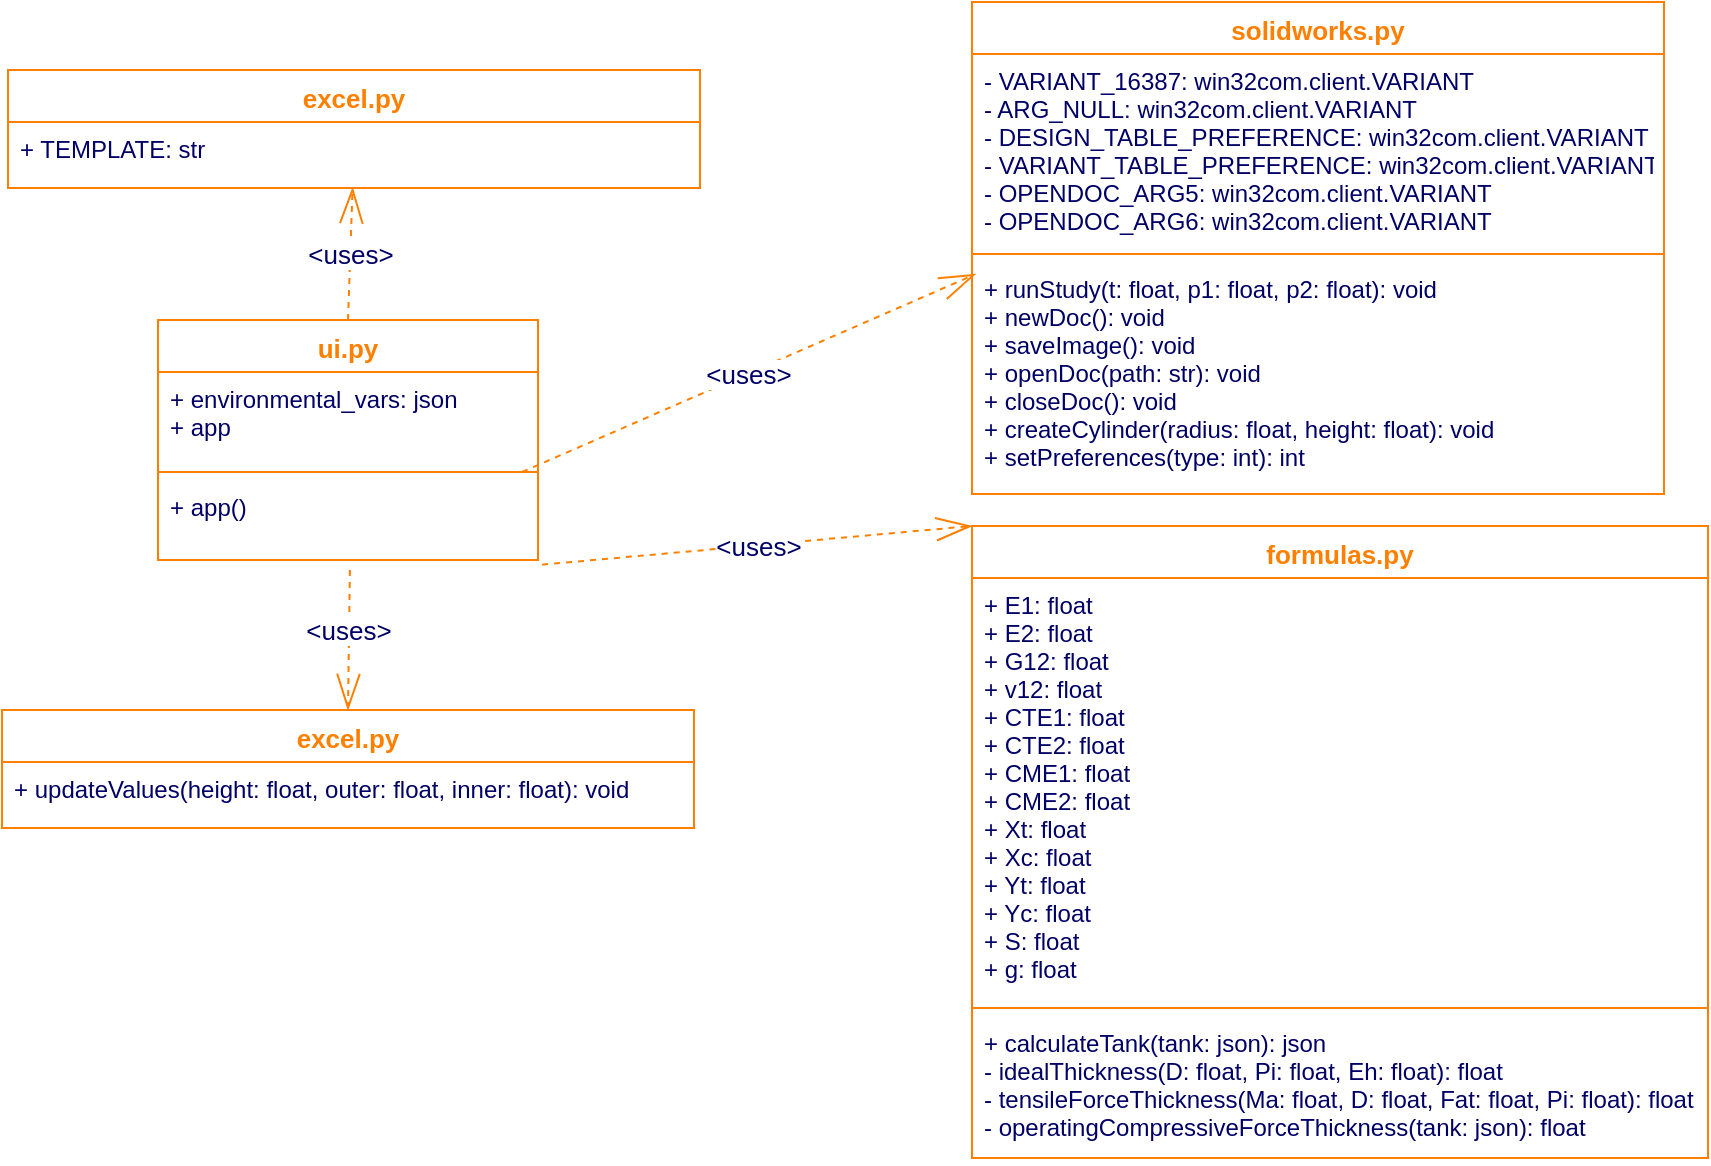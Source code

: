 <mxfile version="20.5.1" type="device"><diagram id="e50d5a8b-f89a-59a1-6115-5f8c8060d788" name="Page-1"><mxGraphModel dx="2062" dy="1162" grid="0" gridSize="10" guides="1" tooltips="1" connect="1" arrows="1" fold="1" page="1" pageScale="1" pageWidth="1169" pageHeight="827" math="0" shadow="0"><root><mxCell id="0"/><mxCell id="1" parent="0"/><mxCell id="41fe28ffb9dbdb2c-10" value="1..1" style="text;html=1;resizable=0;points=[];autosize=1;align=left;verticalAlign=top;spacingTop=-4;fontSize=13;fontColor=#000066;" parent="1" vertex="1"><mxGeometry x="250" y="225" width="40" height="20" as="geometry"/></mxCell><mxCell id="41fe28ffb9dbdb2c-22" value="ui.py" style="swimlane;fontStyle=1;align=center;verticalAlign=top;childLayout=stackLayout;horizontal=1;startSize=26;horizontalStack=0;resizeParent=1;resizeParentMax=0;resizeLast=0;collapsible=1;marginBottom=0;swimlaneFillColor=#ffffff;strokeColor=#FF8000;strokeWidth=1;fillColor=none;fontSize=13;fontColor=#FF8000;" parent="1" vertex="1"><mxGeometry x="238" y="175" width="190" height="120" as="geometry"/></mxCell><mxCell id="41fe28ffb9dbdb2c-23" value="+ environmental_vars: json&#10;+ app" style="text;strokeColor=none;fillColor=none;align=left;verticalAlign=top;spacingLeft=4;spacingRight=4;overflow=hidden;rotatable=0;points=[[0,0.5],[1,0.5]];portConstraint=eastwest;fontColor=#000066;" parent="41fe28ffb9dbdb2c-22" vertex="1"><mxGeometry y="26" width="190" height="46" as="geometry"/></mxCell><mxCell id="41fe28ffb9dbdb2c-24" value="" style="line;strokeWidth=1;fillColor=none;align=left;verticalAlign=middle;spacingTop=-1;spacingLeft=3;spacingRight=3;rotatable=0;labelPosition=right;points=[];portConstraint=eastwest;fontColor=#000066;strokeColor=#FF8000;" parent="41fe28ffb9dbdb2c-22" vertex="1"><mxGeometry y="72" width="190" height="8" as="geometry"/></mxCell><mxCell id="41fe28ffb9dbdb2c-25" value="+ app()" style="text;strokeColor=none;fillColor=none;align=left;verticalAlign=top;spacingLeft=4;spacingRight=4;overflow=hidden;rotatable=0;points=[[0,0.5],[1,0.5]];portConstraint=eastwest;fontColor=#000066;" parent="41fe28ffb9dbdb2c-22" vertex="1"><mxGeometry y="80" width="190" height="40" as="geometry"/></mxCell><mxCell id="41fe28ffb9dbdb2c-26" value="solidworks.py" style="swimlane;fontStyle=1;align=center;verticalAlign=top;childLayout=stackLayout;horizontal=1;startSize=26;horizontalStack=0;resizeParent=1;resizeParentMax=0;resizeLast=0;collapsible=1;marginBottom=0;swimlaneFillColor=#ffffff;strokeColor=#FF8000;strokeWidth=1;fillColor=none;fontSize=13;fontColor=#FF8000;" parent="1" vertex="1"><mxGeometry x="645" y="16" width="346" height="246" as="geometry"/></mxCell><mxCell id="41fe28ffb9dbdb2c-27" value="- VARIANT_16387: win32com.client.VARIANT&#10;- ARG_NULL: win32com.client.VARIANT&#10;- DESIGN_TABLE_PREFERENCE: win32com.client.VARIANT&#10;- VARIANT_TABLE_PREFERENCE: win32com.client.VARIANT&#10;- OPENDOC_ARG5: win32com.client.VARIANT&#10;- OPENDOC_ARG6: win32com.client.VARIANT" style="text;strokeColor=none;fillColor=none;align=left;verticalAlign=top;spacingLeft=4;spacingRight=4;overflow=hidden;rotatable=0;points=[[0,0.5],[1,0.5]];portConstraint=eastwest;fontColor=#000066;" parent="41fe28ffb9dbdb2c-26" vertex="1"><mxGeometry y="26" width="346" height="96" as="geometry"/></mxCell><mxCell id="41fe28ffb9dbdb2c-28" value="" style="line;strokeWidth=1;fillColor=none;align=left;verticalAlign=middle;spacingTop=-1;spacingLeft=3;spacingRight=3;rotatable=0;labelPosition=right;points=[];portConstraint=eastwest;fontColor=#000066;strokeColor=#FF8000;" parent="41fe28ffb9dbdb2c-26" vertex="1"><mxGeometry y="122" width="346" height="8" as="geometry"/></mxCell><mxCell id="41fe28ffb9dbdb2c-29" value="+ runStudy(t: float, p1: float, p2: float): void&#10;+ newDoc(): void&#10;+ saveImage(): void&#10;+ openDoc(path: str): void&#10;+ closeDoc(): void&#10;+ createCylinder(radius: float, height: float): void&#10;+ setPreferences(type: int): int" style="text;strokeColor=none;fillColor=none;align=left;verticalAlign=top;spacingLeft=4;spacingRight=4;overflow=hidden;rotatable=0;points=[[0,0.5],[1,0.5]];portConstraint=eastwest;fontColor=#000066;" parent="41fe28ffb9dbdb2c-26" vertex="1"><mxGeometry y="130" width="346" height="116" as="geometry"/></mxCell><mxCell id="41fe28ffb9dbdb2c-42" value="&amp;lt;uses&amp;gt;" style="endArrow=openThin;endFill=0;endSize=16;html=1;strokeColor=#FF8000;fontSize=13;fontColor=#000066;exitX=0.958;exitY=0.5;exitPerimeter=0;entryX=0.005;entryY=1.147;entryPerimeter=0;startArrow=none;startFill=0;dashed=1;" parent="1" source="41fe28ffb9dbdb2c-24" target="41fe28ffb9dbdb2c-27" edge="1"><mxGeometry width="160" relative="1" as="geometry"><mxPoint x="255" y="355" as="sourcePoint"/><mxPoint x="255" y="262" as="targetPoint"/></mxGeometry></mxCell><mxCell id="Wd_6WJ7oAhLn_Twxg2la-2" value="excel.py" style="swimlane;fontStyle=1;align=center;verticalAlign=top;childLayout=stackLayout;horizontal=1;startSize=26;horizontalStack=0;resizeParent=1;resizeParentMax=0;resizeLast=0;collapsible=1;marginBottom=0;swimlaneFillColor=#ffffff;strokeColor=#FF8000;strokeWidth=1;fillColor=none;fontSize=13;fontColor=#FF8000;" parent="1" vertex="1"><mxGeometry x="160" y="370" width="346" height="59" as="geometry"/></mxCell><mxCell id="Wd_6WJ7oAhLn_Twxg2la-5" value="+ updateValues(height: float, outer: float, inner: float): void" style="text;strokeColor=none;fillColor=none;align=left;verticalAlign=top;spacingLeft=4;spacingRight=4;overflow=hidden;rotatable=0;points=[[0,0.5],[1,0.5]];portConstraint=eastwest;fontColor=#000066;" parent="Wd_6WJ7oAhLn_Twxg2la-2" vertex="1"><mxGeometry y="26" width="346" height="33" as="geometry"/></mxCell><mxCell id="Wd_6WJ7oAhLn_Twxg2la-6" value="&amp;lt;uses&amp;gt;" style="endArrow=openThin;endFill=0;endSize=16;html=1;strokeColor=#FF8000;fontSize=13;fontColor=#000066;exitX=0.505;exitY=1.125;exitPerimeter=0;entryX=0.5;entryY=0;startArrow=none;startFill=0;dashed=1;exitDx=0;exitDy=0;entryDx=0;entryDy=0;" parent="1" source="41fe28ffb9dbdb2c-25" target="Wd_6WJ7oAhLn_Twxg2la-2" edge="1"><mxGeometry x="-0.143" y="-1" width="160" relative="1" as="geometry"><mxPoint x="352.02" y="234" as="sourcePoint"/><mxPoint x="656.73" y="162.112" as="targetPoint"/><mxPoint as="offset"/></mxGeometry></mxCell><mxCell id="Wd_6WJ7oAhLn_Twxg2la-7" value="formulas.py" style="swimlane;fontStyle=1;align=center;verticalAlign=top;childLayout=stackLayout;horizontal=1;startSize=26;horizontalStack=0;resizeParent=1;resizeParentMax=0;resizeLast=0;collapsible=1;marginBottom=0;swimlaneFillColor=#ffffff;strokeColor=#FF8000;strokeWidth=1;fillColor=none;fontSize=13;fontColor=#FF8000;" parent="1" vertex="1"><mxGeometry x="645" y="278" width="368" height="316" as="geometry"/></mxCell><mxCell id="Wd_6WJ7oAhLn_Twxg2la-8" value="+ E1: float&#10;+ E2: float&#10;+ G12: float&#10;+ v12: float&#10;+ CTE1: float&#10;+ CTE2: float&#10;+ CME1: float&#10;+ CME2: float&#10;+ Xt: float&#10;+ Xc: float&#10;+ Yt: float&#10;+ Yc: float&#10;+ S: float&#10;+ g: float" style="text;strokeColor=none;fillColor=none;align=left;verticalAlign=top;spacingLeft=4;spacingRight=4;overflow=hidden;rotatable=0;points=[[0,0.5],[1,0.5]];portConstraint=eastwest;fontColor=#000066;" parent="Wd_6WJ7oAhLn_Twxg2la-7" vertex="1"><mxGeometry y="26" width="368" height="211" as="geometry"/></mxCell><mxCell id="Wd_6WJ7oAhLn_Twxg2la-9" value="" style="line;strokeWidth=1;fillColor=none;align=left;verticalAlign=middle;spacingTop=-1;spacingLeft=3;spacingRight=3;rotatable=0;labelPosition=right;points=[];portConstraint=eastwest;fontColor=#000066;strokeColor=#FF8000;" parent="Wd_6WJ7oAhLn_Twxg2la-7" vertex="1"><mxGeometry y="237" width="368" height="8" as="geometry"/></mxCell><mxCell id="Wd_6WJ7oAhLn_Twxg2la-10" value="+ calculateTank(tank: json): json&#10;- idealThickness(D: float, Pi: float, Eh: float): float&#10;- tensileForceThickness(Ma: float, D: float, Fat: float, Pi: float): float &#10;- operatingCompressiveForceThickness(tank: json): float" style="text;strokeColor=none;fillColor=none;align=left;verticalAlign=top;spacingLeft=4;spacingRight=4;overflow=hidden;rotatable=0;points=[[0,0.5],[1,0.5]];portConstraint=eastwest;fontColor=#000066;" parent="Wd_6WJ7oAhLn_Twxg2la-7" vertex="1"><mxGeometry y="245" width="368" height="71" as="geometry"/></mxCell><mxCell id="Wd_6WJ7oAhLn_Twxg2la-11" value="&amp;lt;uses&amp;gt;" style="endArrow=openThin;endFill=0;endSize=16;html=1;strokeColor=#FF8000;fontSize=13;fontColor=#000066;exitX=1.011;exitY=1.058;exitPerimeter=0;entryX=0;entryY=0;startArrow=none;startFill=0;dashed=1;exitDx=0;exitDy=0;entryDx=0;entryDy=0;" parent="1" source="41fe28ffb9dbdb2c-25" target="Wd_6WJ7oAhLn_Twxg2la-7" edge="1"><mxGeometry width="160" relative="1" as="geometry"><mxPoint x="430.02" y="165" as="sourcePoint"/><mxPoint x="656.73" y="162.112" as="targetPoint"/></mxGeometry></mxCell><mxCell id="Wd_6WJ7oAhLn_Twxg2la-12" value="excel.py" style="swimlane;fontStyle=1;align=center;verticalAlign=top;childLayout=stackLayout;horizontal=1;startSize=26;horizontalStack=0;resizeParent=1;resizeParentMax=0;resizeLast=0;collapsible=1;marginBottom=0;swimlaneFillColor=#ffffff;strokeColor=#FF8000;strokeWidth=1;fillColor=none;fontSize=13;fontColor=#FF8000;" parent="1" vertex="1"><mxGeometry x="163" y="50" width="346" height="59" as="geometry"/></mxCell><mxCell id="Wd_6WJ7oAhLn_Twxg2la-14" value="+ TEMPLATE: str" style="text;strokeColor=none;fillColor=none;align=left;verticalAlign=top;spacingLeft=4;spacingRight=4;overflow=hidden;rotatable=0;points=[[0,0.5],[1,0.5]];portConstraint=eastwest;fontColor=#000066;" parent="Wd_6WJ7oAhLn_Twxg2la-12" vertex="1"><mxGeometry y="26" width="346" height="33" as="geometry"/></mxCell><mxCell id="Wd_6WJ7oAhLn_Twxg2la-15" value="&amp;lt;uses&amp;gt;" style="endArrow=openThin;endFill=0;endSize=16;html=1;strokeColor=#FF8000;fontSize=13;fontColor=#000066;exitX=0.5;exitY=0;entryX=0.498;entryY=0.99;entryPerimeter=0;startArrow=none;startFill=0;dashed=1;exitDx=0;exitDy=0;entryDx=0;entryDy=0;" parent="1" source="41fe28ffb9dbdb2c-22" target="Wd_6WJ7oAhLn_Twxg2la-14" edge="1"><mxGeometry width="160" relative="1" as="geometry"><mxPoint x="430.02" y="261" as="sourcePoint"/><mxPoint x="656.73" y="162.112" as="targetPoint"/></mxGeometry></mxCell></root></mxGraphModel></diagram></mxfile>